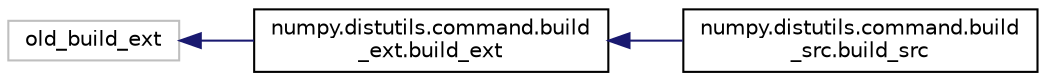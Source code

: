 digraph "Graphical Class Hierarchy"
{
 // LATEX_PDF_SIZE
  edge [fontname="Helvetica",fontsize="10",labelfontname="Helvetica",labelfontsize="10"];
  node [fontname="Helvetica",fontsize="10",shape=record];
  rankdir="LR";
  Node10065 [label="old_build_ext",height=0.2,width=0.4,color="grey75", fillcolor="white", style="filled",tooltip=" "];
  Node10065 -> Node0 [dir="back",color="midnightblue",fontsize="10",style="solid",fontname="Helvetica"];
  Node0 [label="numpy.distutils.command.build\l_ext.build_ext",height=0.2,width=0.4,color="black", fillcolor="white", style="filled",URL="$classnumpy_1_1distutils_1_1command_1_1build__ext_1_1build__ext.html",tooltip=" "];
  Node0 -> Node1 [dir="back",color="midnightblue",fontsize="10",style="solid",fontname="Helvetica"];
  Node1 [label="numpy.distutils.command.build\l_src.build_src",height=0.2,width=0.4,color="black", fillcolor="white", style="filled",URL="$classnumpy_1_1distutils_1_1command_1_1build__src_1_1build__src.html",tooltip=" "];
}
